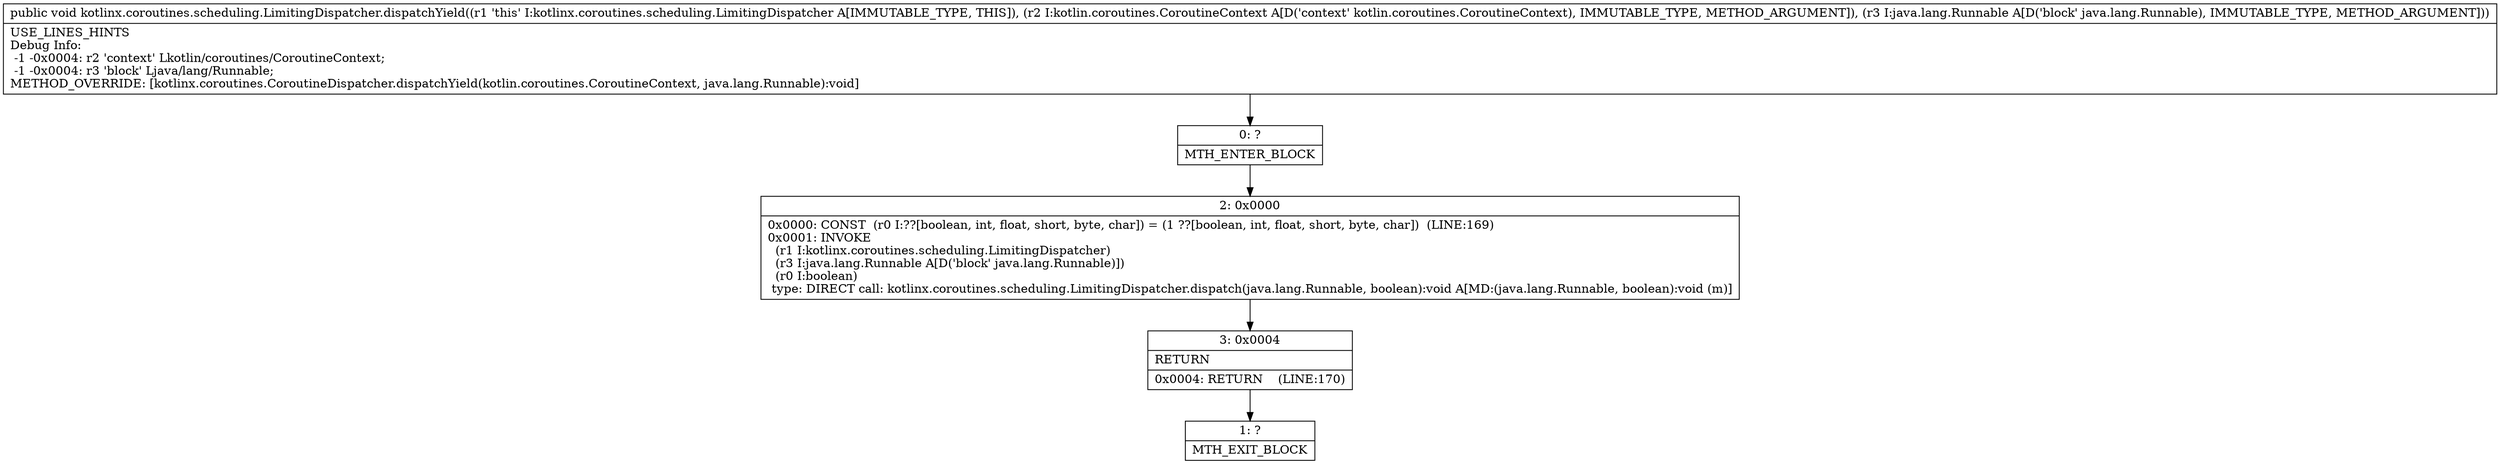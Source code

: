 digraph "CFG forkotlinx.coroutines.scheduling.LimitingDispatcher.dispatchYield(Lkotlin\/coroutines\/CoroutineContext;Ljava\/lang\/Runnable;)V" {
Node_0 [shape=record,label="{0\:\ ?|MTH_ENTER_BLOCK\l}"];
Node_2 [shape=record,label="{2\:\ 0x0000|0x0000: CONST  (r0 I:??[boolean, int, float, short, byte, char]) = (1 ??[boolean, int, float, short, byte, char])  (LINE:169)\l0x0001: INVOKE  \l  (r1 I:kotlinx.coroutines.scheduling.LimitingDispatcher)\l  (r3 I:java.lang.Runnable A[D('block' java.lang.Runnable)])\l  (r0 I:boolean)\l type: DIRECT call: kotlinx.coroutines.scheduling.LimitingDispatcher.dispatch(java.lang.Runnable, boolean):void A[MD:(java.lang.Runnable, boolean):void (m)]\l}"];
Node_3 [shape=record,label="{3\:\ 0x0004|RETURN\l|0x0004: RETURN    (LINE:170)\l}"];
Node_1 [shape=record,label="{1\:\ ?|MTH_EXIT_BLOCK\l}"];
MethodNode[shape=record,label="{public void kotlinx.coroutines.scheduling.LimitingDispatcher.dispatchYield((r1 'this' I:kotlinx.coroutines.scheduling.LimitingDispatcher A[IMMUTABLE_TYPE, THIS]), (r2 I:kotlin.coroutines.CoroutineContext A[D('context' kotlin.coroutines.CoroutineContext), IMMUTABLE_TYPE, METHOD_ARGUMENT]), (r3 I:java.lang.Runnable A[D('block' java.lang.Runnable), IMMUTABLE_TYPE, METHOD_ARGUMENT]))  | USE_LINES_HINTS\lDebug Info:\l  \-1 \-0x0004: r2 'context' Lkotlin\/coroutines\/CoroutineContext;\l  \-1 \-0x0004: r3 'block' Ljava\/lang\/Runnable;\lMETHOD_OVERRIDE: [kotlinx.coroutines.CoroutineDispatcher.dispatchYield(kotlin.coroutines.CoroutineContext, java.lang.Runnable):void]\l}"];
MethodNode -> Node_0;Node_0 -> Node_2;
Node_2 -> Node_3;
Node_3 -> Node_1;
}

